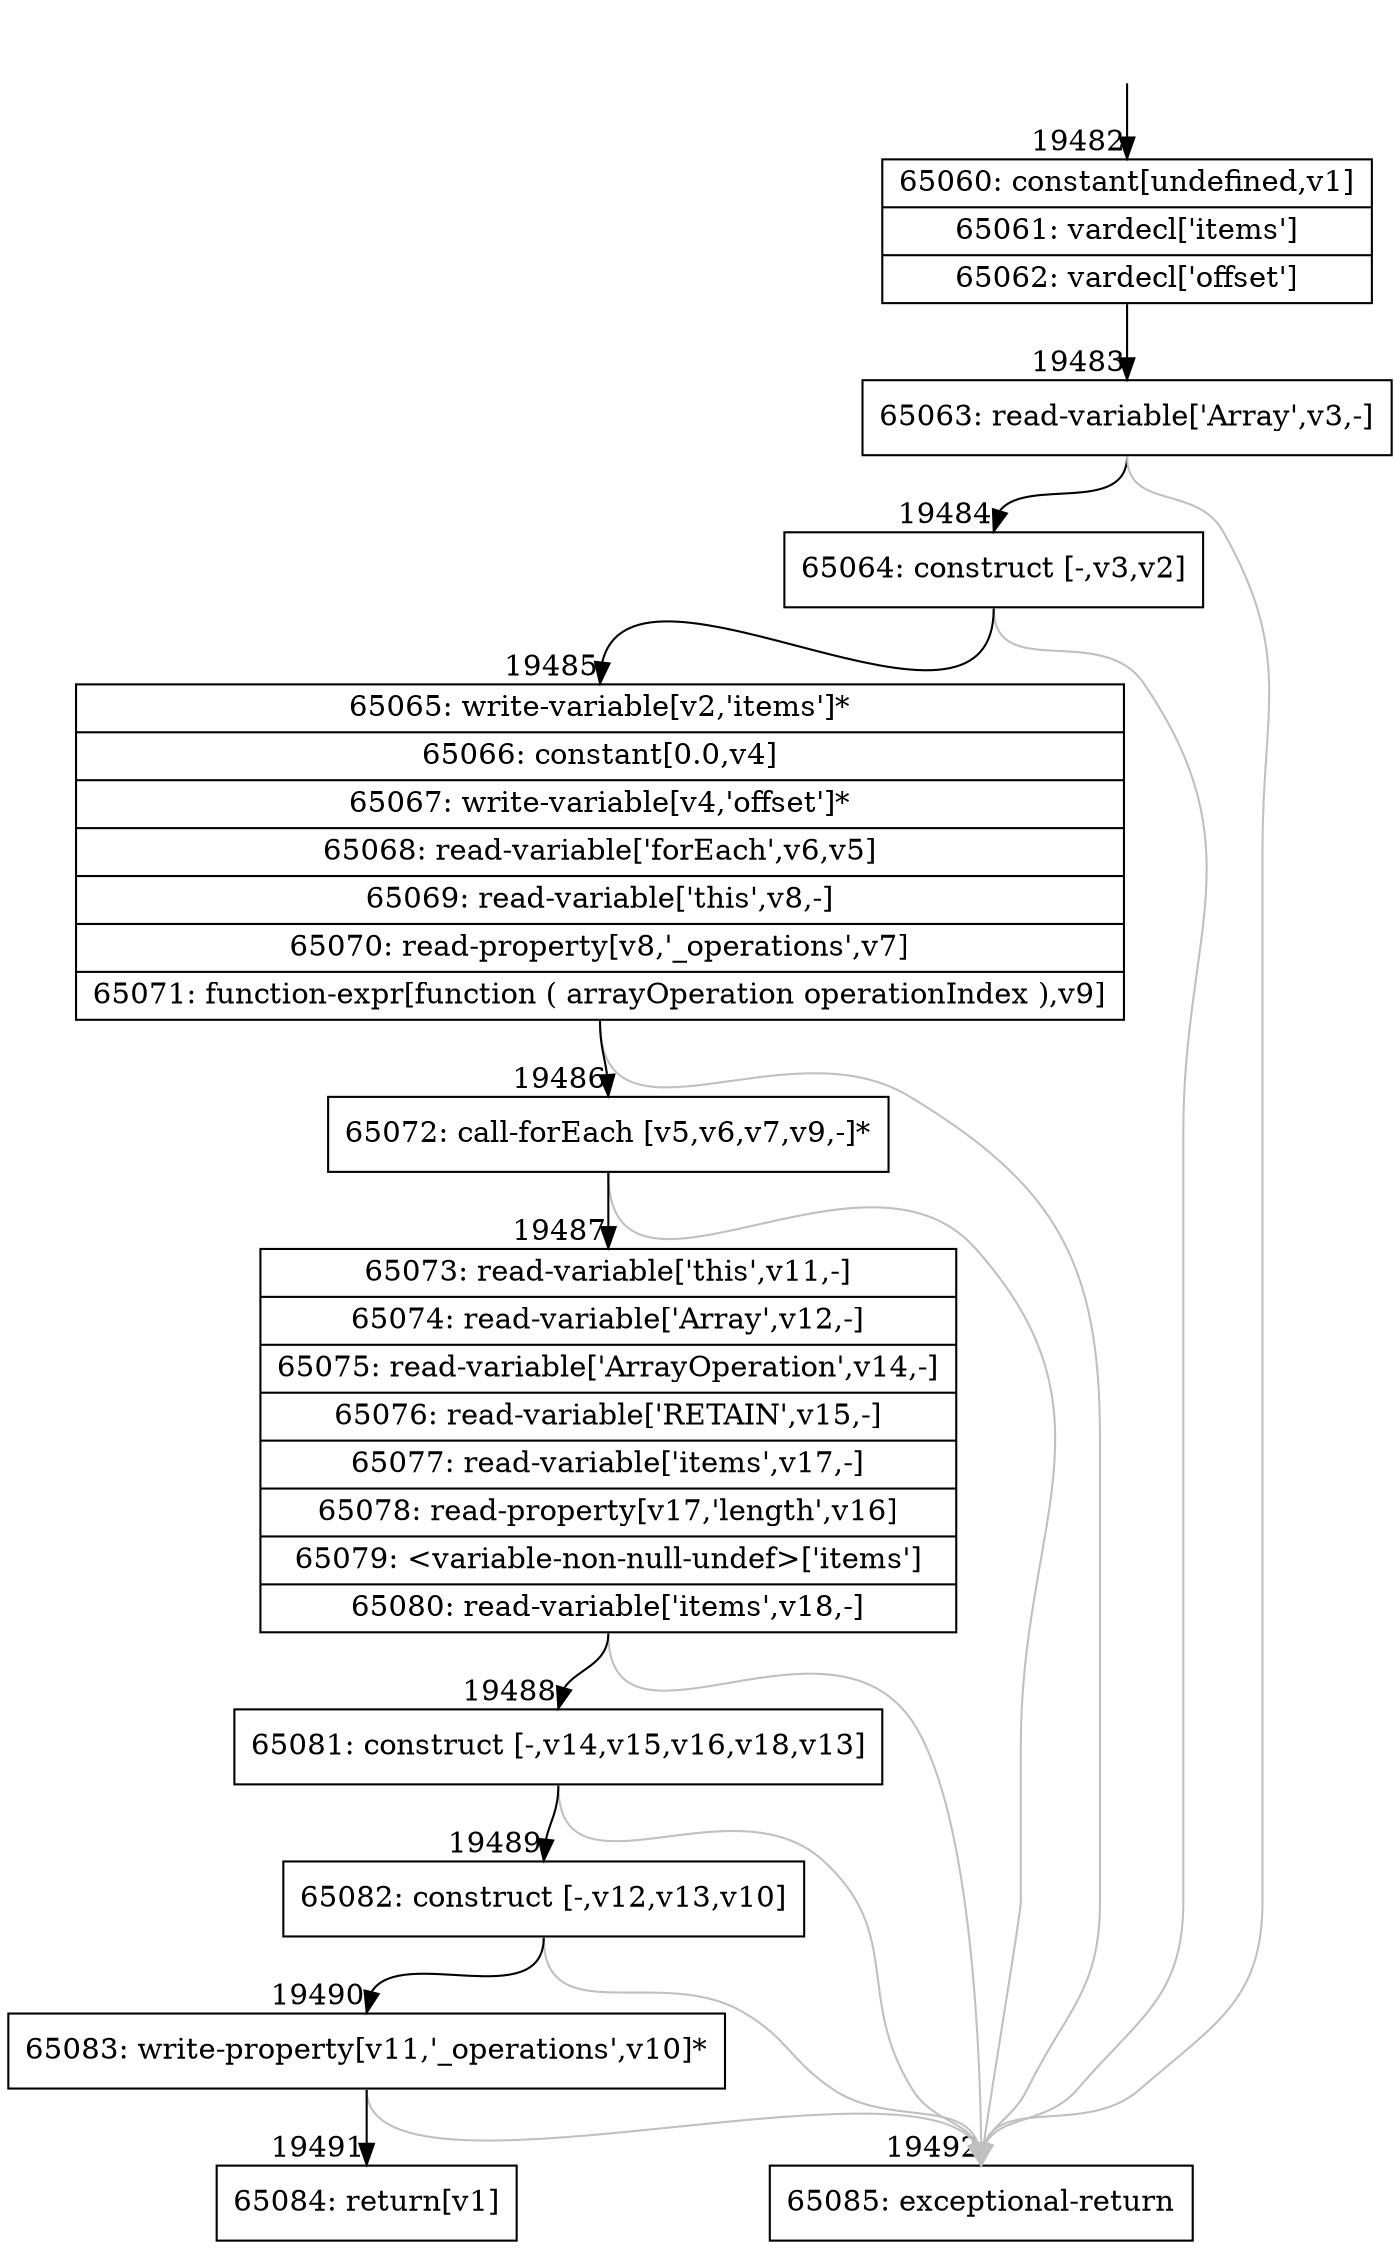digraph {
rankdir="TD"
BB_entry1677[shape=none,label=""];
BB_entry1677 -> BB19482 [tailport=s, headport=n, headlabel="    19482"]
BB19482 [shape=record label="{65060: constant[undefined,v1]|65061: vardecl['items']|65062: vardecl['offset']}" ] 
BB19482 -> BB19483 [tailport=s, headport=n, headlabel="      19483"]
BB19483 [shape=record label="{65063: read-variable['Array',v3,-]}" ] 
BB19483 -> BB19484 [tailport=s, headport=n, headlabel="      19484"]
BB19483 -> BB19492 [tailport=s, headport=n, color=gray, headlabel="      19492"]
BB19484 [shape=record label="{65064: construct [-,v3,v2]}" ] 
BB19484 -> BB19485 [tailport=s, headport=n, headlabel="      19485"]
BB19484 -> BB19492 [tailport=s, headport=n, color=gray]
BB19485 [shape=record label="{65065: write-variable[v2,'items']*|65066: constant[0.0,v4]|65067: write-variable[v4,'offset']*|65068: read-variable['forEach',v6,v5]|65069: read-variable['this',v8,-]|65070: read-property[v8,'_operations',v7]|65071: function-expr[function ( arrayOperation operationIndex ),v9]}" ] 
BB19485 -> BB19486 [tailport=s, headport=n, headlabel="      19486"]
BB19485 -> BB19492 [tailport=s, headport=n, color=gray]
BB19486 [shape=record label="{65072: call-forEach [v5,v6,v7,v9,-]*}" ] 
BB19486 -> BB19487 [tailport=s, headport=n, headlabel="      19487"]
BB19486 -> BB19492 [tailport=s, headport=n, color=gray]
BB19487 [shape=record label="{65073: read-variable['this',v11,-]|65074: read-variable['Array',v12,-]|65075: read-variable['ArrayOperation',v14,-]|65076: read-variable['RETAIN',v15,-]|65077: read-variable['items',v17,-]|65078: read-property[v17,'length',v16]|65079: \<variable-non-null-undef\>['items']|65080: read-variable['items',v18,-]}" ] 
BB19487 -> BB19488 [tailport=s, headport=n, headlabel="      19488"]
BB19487 -> BB19492 [tailport=s, headport=n, color=gray]
BB19488 [shape=record label="{65081: construct [-,v14,v15,v16,v18,v13]}" ] 
BB19488 -> BB19489 [tailport=s, headport=n, headlabel="      19489"]
BB19488 -> BB19492 [tailport=s, headport=n, color=gray]
BB19489 [shape=record label="{65082: construct [-,v12,v13,v10]}" ] 
BB19489 -> BB19490 [tailport=s, headport=n, headlabel="      19490"]
BB19489 -> BB19492 [tailport=s, headport=n, color=gray]
BB19490 [shape=record label="{65083: write-property[v11,'_operations',v10]*}" ] 
BB19490 -> BB19491 [tailport=s, headport=n, headlabel="      19491"]
BB19490 -> BB19492 [tailport=s, headport=n, color=gray]
BB19491 [shape=record label="{65084: return[v1]}" ] 
BB19492 [shape=record label="{65085: exceptional-return}" ] 
//#$~ 36448
}
